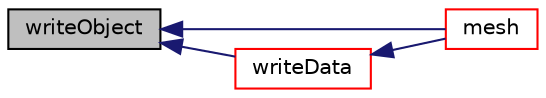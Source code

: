 digraph "writeObject"
{
  bgcolor="transparent";
  edge [fontname="Helvetica",fontsize="10",labelfontname="Helvetica",labelfontsize="10"];
  node [fontname="Helvetica",fontsize="10",shape=record];
  rankdir="LR";
  Node10021 [label="writeObject",height=0.2,width=0.4,color="black", fillcolor="grey75", style="filled", fontcolor="black"];
  Node10021 -> Node10022 [dir="back",color="midnightblue",fontsize="10",style="solid",fontname="Helvetica"];
  Node10022 [label="mesh",height=0.2,width=0.4,color="red",URL="$a28557.html#ae78c91f8ff731c07ccc4351d9fe861ba",tooltip="Return the mesh reference. "];
  Node10021 -> Node10112 [dir="back",color="midnightblue",fontsize="10",style="solid",fontname="Helvetica"];
  Node10112 [label="writeData",height=0.2,width=0.4,color="red",URL="$a28557.html#a25900c366cb0a98321899fde6c66dab7",tooltip="writeData member function required by regIOobject "];
  Node10112 -> Node10022 [dir="back",color="midnightblue",fontsize="10",style="solid",fontname="Helvetica"];
}
